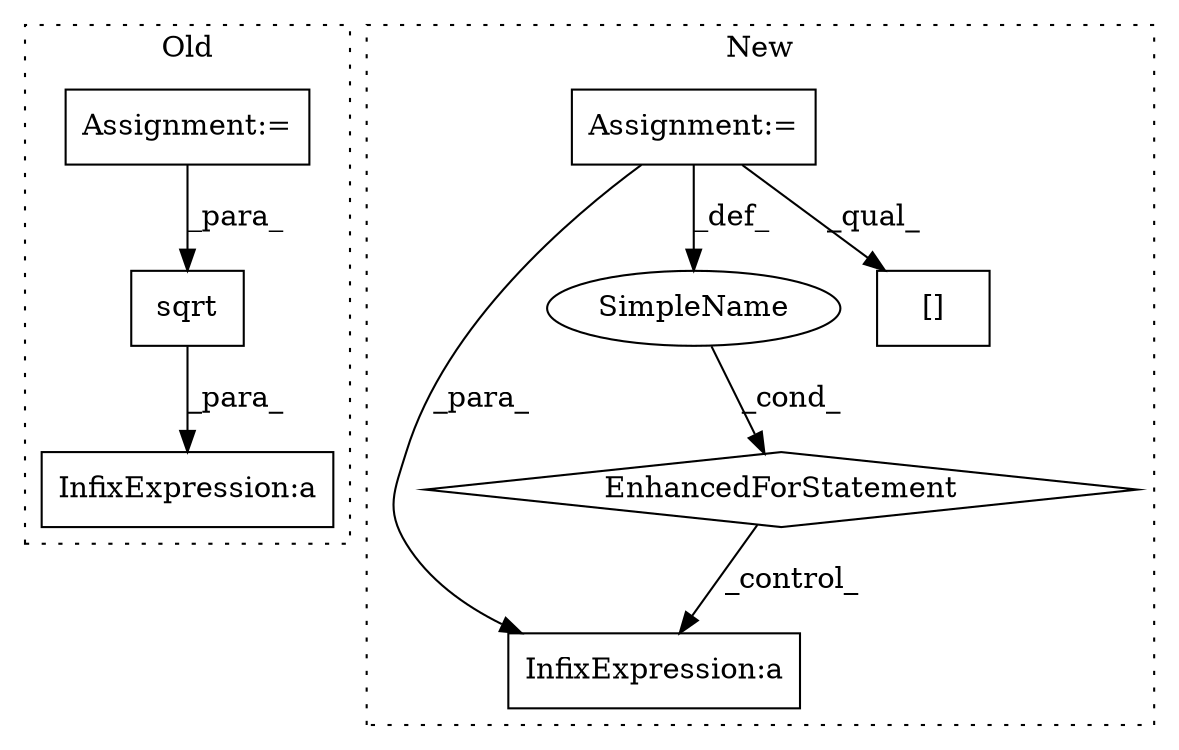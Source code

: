 digraph G {
subgraph cluster0 {
1 [label="sqrt" a="32" s="2148,2155" l="5,1" shape="box"];
5 [label="Assignment:=" a="7" s="2083" l="1" shape="box"];
6 [label="InfixExpression:a" a="27" s="2207" l="3" shape="box"];
label = "Old";
style="dotted";
}
subgraph cluster1 {
2 [label="EnhancedForStatement" a="70" s="2302,2401" l="82,2" shape="diamond"];
3 [label="InfixExpression:a" a="27" s="2426" l="3" shape="box"];
4 [label="SimpleName" a="42" s="2388" l="6" shape="ellipse"];
7 [label="Assignment:=" a="7" s="2084" l="1" shape="box"];
8 [label="[]" a="2" s="2488,2511" l="22,1" shape="box"];
label = "New";
style="dotted";
}
1 -> 6 [label="_para_"];
2 -> 3 [label="_control_"];
4 -> 2 [label="_cond_"];
5 -> 1 [label="_para_"];
7 -> 4 [label="_def_"];
7 -> 3 [label="_para_"];
7 -> 8 [label="_qual_"];
}